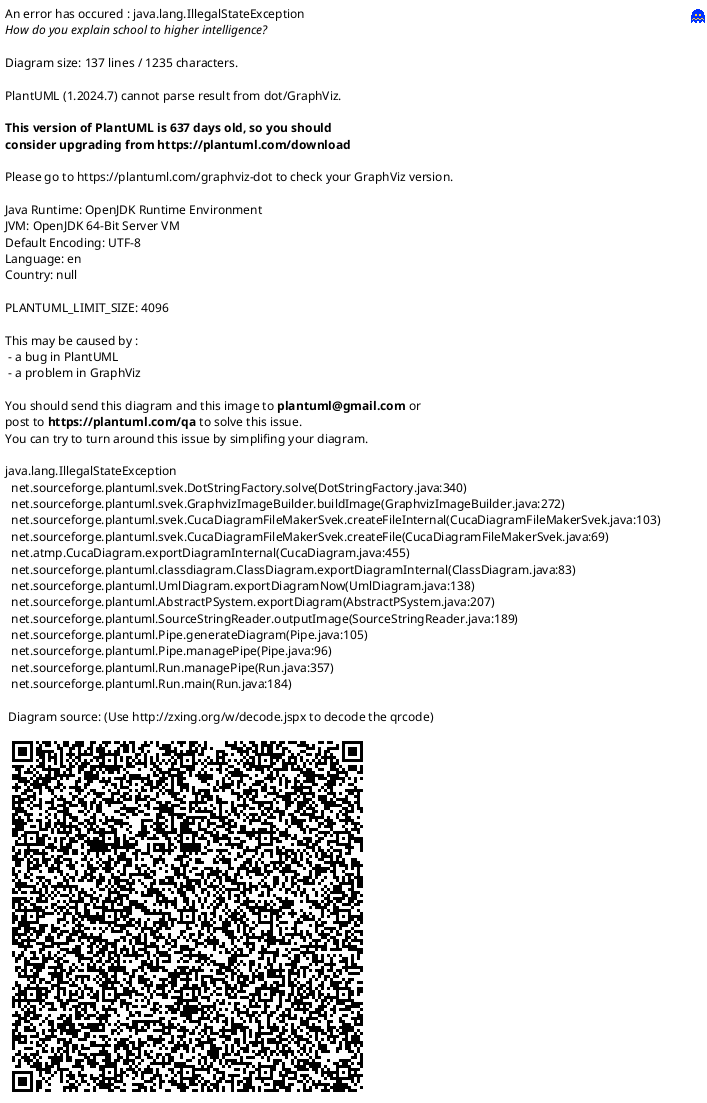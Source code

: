 @startuml entity-relation

title MVP

skinparam linetype ortho

entity "Stores" {
*id
--
Name
Address
Postcode
City
Siren
Siret
}

entity "Stock" {
*id
--
Quantity
--
Products_id <<FK>>
}

entity "Suppliers" {
*id
--
Name
Address
Postcode
City
Telephone
}

entity "Products" {
*id
--
Name
Code
Price
Picture
Nutriscore
Ecoscore
Quantity
Ingredients
--
Brands_id <<FK>>
Stores_id <<FK>>
}

entity "Categories" {
*id
--
Name
--
Aisles_id <<FK>>
}

entity "Products_Categories" {
*id
--
Categories_id <<FK>>
Products_id <<FK>>
}

entity "Products_Suppliers" {
*id
--
Purchase_price
--
Suppliers_id <<FK>>
Products_id <<FK>>
}

entity "Aisles" {
*id
--
Name
}

entity "Roles" {
*id
--
Name
}


entity "Roles_aisles" {
*id
--
Aisles_id <<FK>>
Roles_id <<FK>>
}

entity "Users" {
*id
--
FirstName
LastName
Mail
Password
--
Roles_id <<FK>>
Stores_id <<FK>>
}

' entity "Orders" {
' *id
' --
' Users_id <<FK>>
' }

' entity "Orders_details" {
' *id
' --
' Quantity
' --
' Orders_id <<FK>>
' Suppliers_id <<FK>>
' Products_id <<FK>>
' }

entity "Brands" {
*id
--
Name
}


Stock }o..|| Products

' Orders_details }o..|| Suppliers
' Orders_details }o..|| Products
' Orders_details }o..|| Orders

Users }o..|| Roles
Users }o..|| Stores
' Orders }o..|| Users


Aisles ||..o{ Categories
Roles_aisles }o..|| Roles
Roles_aisles }o..|| Aisles


Products ||..o{ Products_Categories
Categories ||..o{ Products_Categories
Products ||..o{ Products_Suppliers
Suppliers ||..o{ Products_Suppliers
Products }o..|| Brands
Products }o..|| Stores


@enduml
